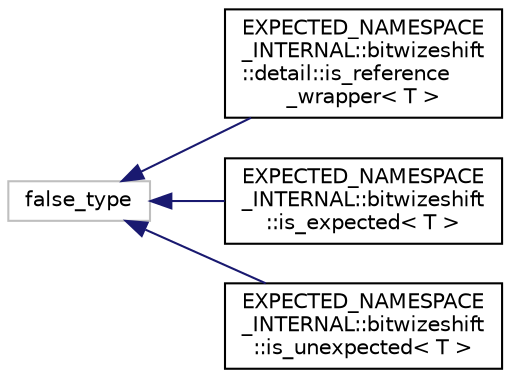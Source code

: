 digraph "Graphical Class Hierarchy"
{
  edge [fontname="Helvetica",fontsize="10",labelfontname="Helvetica",labelfontsize="10"];
  node [fontname="Helvetica",fontsize="10",shape=record];
  rankdir="LR";
  Node15 [label="false_type",height=0.2,width=0.4,color="grey75", fillcolor="white", style="filled"];
  Node15 -> Node0 [dir="back",color="midnightblue",fontsize="10",style="solid",fontname="Helvetica"];
  Node0 [label="EXPECTED_NAMESPACE\l_INTERNAL::bitwizeshift\l::detail::is_reference\l_wrapper\< T \>",height=0.2,width=0.4,color="black", fillcolor="white", style="filled",URL="$dc/d05/struct_e_x_p_e_c_t_e_d___n_a_m_e_s_p_a_c_e___i_n_t_e_r_n_a_l_1_1bitwizeshift_1_1detail_1_1is__reference__wrapper.html"];
  Node15 -> Node17 [dir="back",color="midnightblue",fontsize="10",style="solid",fontname="Helvetica"];
  Node17 [label="EXPECTED_NAMESPACE\l_INTERNAL::bitwizeshift\l::is_expected\< T \>",height=0.2,width=0.4,color="black", fillcolor="white", style="filled",URL="$db/db3/struct_e_x_p_e_c_t_e_d___n_a_m_e_s_p_a_c_e___i_n_t_e_r_n_a_l_1_1bitwizeshift_1_1is__expected.html"];
  Node15 -> Node18 [dir="back",color="midnightblue",fontsize="10",style="solid",fontname="Helvetica"];
  Node18 [label="EXPECTED_NAMESPACE\l_INTERNAL::bitwizeshift\l::is_unexpected\< T \>",height=0.2,width=0.4,color="black", fillcolor="white", style="filled",URL="$de/d0a/struct_e_x_p_e_c_t_e_d___n_a_m_e_s_p_a_c_e___i_n_t_e_r_n_a_l_1_1bitwizeshift_1_1is__unexpected.html"];
}
